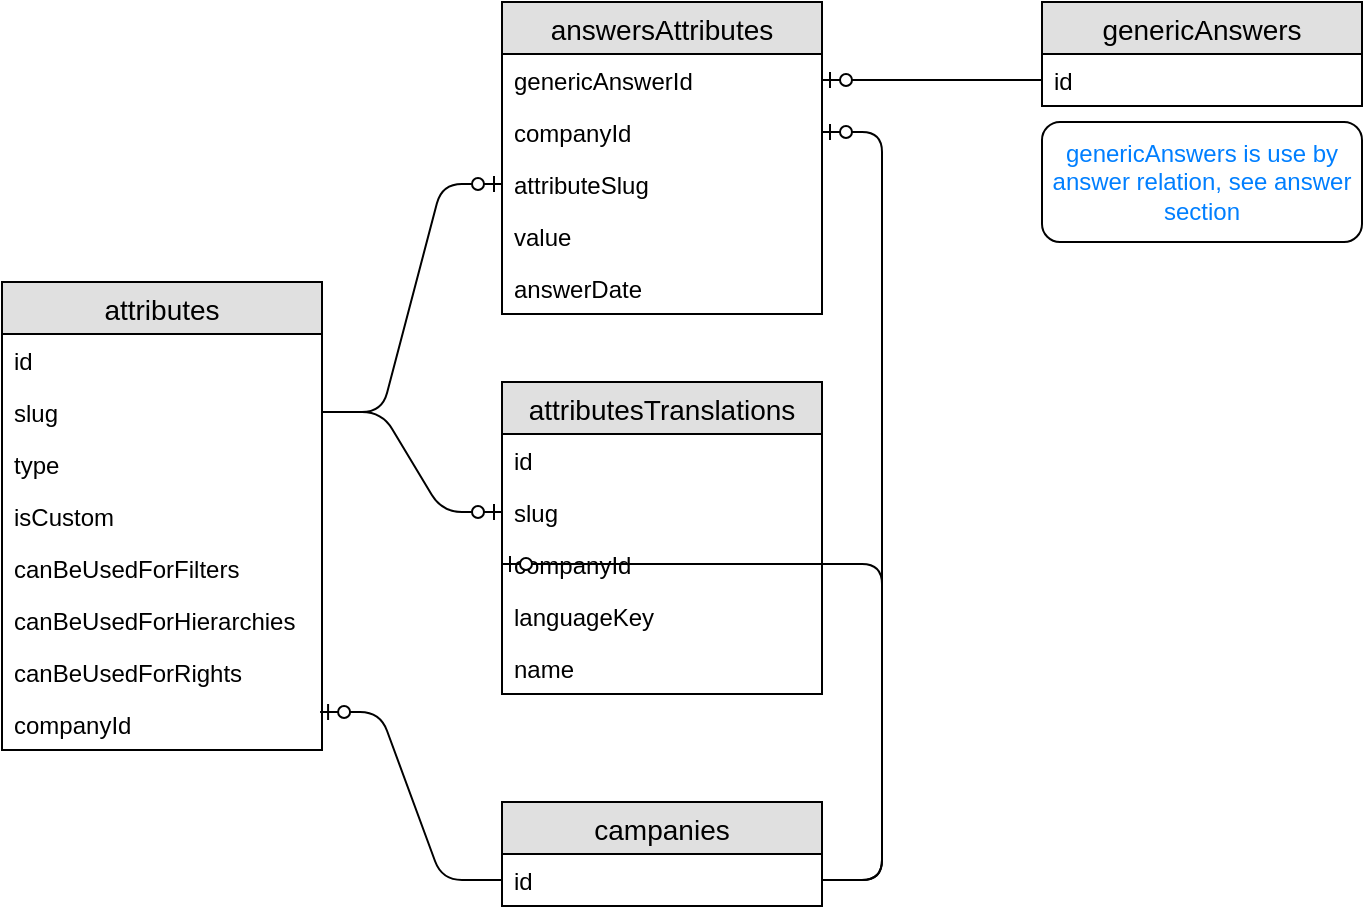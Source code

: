 <mxfile version="12.7.6" type="device"><diagram id="6DeK3TqhtVw7sFkvugF7" name="Page-1"><mxGraphModel dx="1186" dy="646" grid="1" gridSize="10" guides="1" tooltips="1" connect="1" arrows="1" fold="1" page="1" pageScale="1" pageWidth="827" pageHeight="1169" math="0" shadow="0"><root><mxCell id="0"/><mxCell id="1" parent="0"/><mxCell id="wM_t7FCxcBJlP4VYNhLk-6" value="attributes" style="swimlane;fontStyle=0;childLayout=stackLayout;horizontal=1;startSize=26;fillColor=#e0e0e0;horizontalStack=0;resizeParent=1;resizeParentMax=0;resizeLast=0;collapsible=1;marginBottom=0;swimlaneFillColor=#ffffff;align=center;fontSize=14;" vertex="1" parent="1"><mxGeometry x="100" y="170" width="160" height="234" as="geometry"/></mxCell><mxCell id="wM_t7FCxcBJlP4VYNhLk-56" value="id" style="text;strokeColor=none;fillColor=none;spacingLeft=4;spacingRight=4;overflow=hidden;rotatable=0;points=[[0,0.5],[1,0.5]];portConstraint=eastwest;fontSize=12;" vertex="1" parent="wM_t7FCxcBJlP4VYNhLk-6"><mxGeometry y="26" width="160" height="26" as="geometry"/></mxCell><mxCell id="wM_t7FCxcBJlP4VYNhLk-7" value="slug" style="text;strokeColor=none;fillColor=none;spacingLeft=4;spacingRight=4;overflow=hidden;rotatable=0;points=[[0,0.5],[1,0.5]];portConstraint=eastwest;fontSize=12;" vertex="1" parent="wM_t7FCxcBJlP4VYNhLk-6"><mxGeometry y="52" width="160" height="26" as="geometry"/></mxCell><mxCell id="wM_t7FCxcBJlP4VYNhLk-8" value="type" style="text;strokeColor=none;fillColor=none;spacingLeft=4;spacingRight=4;overflow=hidden;rotatable=0;points=[[0,0.5],[1,0.5]];portConstraint=eastwest;fontSize=12;" vertex="1" parent="wM_t7FCxcBJlP4VYNhLk-6"><mxGeometry y="78" width="160" height="26" as="geometry"/></mxCell><mxCell id="wM_t7FCxcBJlP4VYNhLk-39" value="isCustom" style="text;strokeColor=none;fillColor=none;spacingLeft=4;spacingRight=4;overflow=hidden;rotatable=0;points=[[0,0.5],[1,0.5]];portConstraint=eastwest;fontSize=12;" vertex="1" parent="wM_t7FCxcBJlP4VYNhLk-6"><mxGeometry y="104" width="160" height="26" as="geometry"/></mxCell><mxCell id="wM_t7FCxcBJlP4VYNhLk-9" value="canBeUsedForFilters" style="text;strokeColor=none;fillColor=none;spacingLeft=4;spacingRight=4;overflow=hidden;rotatable=0;points=[[0,0.5],[1,0.5]];portConstraint=eastwest;fontSize=12;" vertex="1" parent="wM_t7FCxcBJlP4VYNhLk-6"><mxGeometry y="130" width="160" height="26" as="geometry"/></mxCell><mxCell id="wM_t7FCxcBJlP4VYNhLk-40" value="canBeUsedForHierarchies" style="text;strokeColor=none;fillColor=none;spacingLeft=4;spacingRight=4;overflow=hidden;rotatable=0;points=[[0,0.5],[1,0.5]];portConstraint=eastwest;fontSize=12;" vertex="1" parent="wM_t7FCxcBJlP4VYNhLk-6"><mxGeometry y="156" width="160" height="26" as="geometry"/></mxCell><mxCell id="wM_t7FCxcBJlP4VYNhLk-41" value="canBeUsedForRights" style="text;strokeColor=none;fillColor=none;spacingLeft=4;spacingRight=4;overflow=hidden;rotatable=0;points=[[0,0.5],[1,0.5]];portConstraint=eastwest;fontSize=12;" vertex="1" parent="wM_t7FCxcBJlP4VYNhLk-6"><mxGeometry y="182" width="160" height="26" as="geometry"/></mxCell><mxCell id="wM_t7FCxcBJlP4VYNhLk-42" value="companyId" style="text;strokeColor=none;fillColor=none;spacingLeft=4;spacingRight=4;overflow=hidden;rotatable=0;points=[[0,0.5],[1,0.5]];portConstraint=eastwest;fontSize=12;" vertex="1" parent="wM_t7FCxcBJlP4VYNhLk-6"><mxGeometry y="208" width="160" height="26" as="geometry"/></mxCell><mxCell id="wM_t7FCxcBJlP4VYNhLk-32" value="" style="edgeStyle=entityRelationEdgeStyle;fontSize=12;html=1;endArrow=none;endFill=0;exitX=0.994;exitY=0.269;exitDx=0;exitDy=0;exitPerimeter=0;rounded=1;startArrow=ERzeroToOne;startFill=1;entryX=0;entryY=0.5;entryDx=0;entryDy=0;" edge="1" parent="1" source="wM_t7FCxcBJlP4VYNhLk-42" target="wM_t7FCxcBJlP4VYNhLk-59"><mxGeometry width="100" height="100" relative="1" as="geometry"><mxPoint x="230" y="570" as="sourcePoint"/><mxPoint x="490" y="120" as="targetPoint"/></mxGeometry></mxCell><mxCell id="wM_t7FCxcBJlP4VYNhLk-51" value="attributesTranslations" style="swimlane;fontStyle=0;childLayout=stackLayout;horizontal=1;startSize=26;fillColor=#e0e0e0;horizontalStack=0;resizeParent=1;resizeParentMax=0;resizeLast=0;collapsible=1;marginBottom=0;swimlaneFillColor=#ffffff;align=center;fontSize=14;" vertex="1" parent="1"><mxGeometry x="350" y="220" width="160" height="156" as="geometry"/></mxCell><mxCell id="wM_t7FCxcBJlP4VYNhLk-57" value="id" style="text;strokeColor=none;fillColor=none;spacingLeft=4;spacingRight=4;overflow=hidden;rotatable=0;points=[[0,0.5],[1,0.5]];portConstraint=eastwest;fontSize=12;" vertex="1" parent="wM_t7FCxcBJlP4VYNhLk-51"><mxGeometry y="26" width="160" height="26" as="geometry"/></mxCell><mxCell id="wM_t7FCxcBJlP4VYNhLk-52" value="slug" style="text;strokeColor=none;fillColor=none;spacingLeft=4;spacingRight=4;overflow=hidden;rotatable=0;points=[[0,0.5],[1,0.5]];portConstraint=eastwest;fontSize=12;" vertex="1" parent="wM_t7FCxcBJlP4VYNhLk-51"><mxGeometry y="52" width="160" height="26" as="geometry"/></mxCell><mxCell id="wM_t7FCxcBJlP4VYNhLk-53" value="companyId" style="text;strokeColor=none;fillColor=none;spacingLeft=4;spacingRight=4;overflow=hidden;rotatable=0;points=[[0,0.5],[1,0.5]];portConstraint=eastwest;fontSize=12;" vertex="1" parent="wM_t7FCxcBJlP4VYNhLk-51"><mxGeometry y="78" width="160" height="26" as="geometry"/></mxCell><mxCell id="wM_t7FCxcBJlP4VYNhLk-54" value="languageKey" style="text;strokeColor=none;fillColor=none;spacingLeft=4;spacingRight=4;overflow=hidden;rotatable=0;points=[[0,0.5],[1,0.5]];portConstraint=eastwest;fontSize=12;" vertex="1" parent="wM_t7FCxcBJlP4VYNhLk-51"><mxGeometry y="104" width="160" height="26" as="geometry"/></mxCell><mxCell id="wM_t7FCxcBJlP4VYNhLk-55" value="name" style="text;strokeColor=none;fillColor=none;spacingLeft=4;spacingRight=4;overflow=hidden;rotatable=0;points=[[0,0.5],[1,0.5]];portConstraint=eastwest;fontSize=12;" vertex="1" parent="wM_t7FCxcBJlP4VYNhLk-51"><mxGeometry y="130" width="160" height="26" as="geometry"/></mxCell><mxCell id="wM_t7FCxcBJlP4VYNhLk-58" value="campanies" style="swimlane;fontStyle=0;childLayout=stackLayout;horizontal=1;startSize=26;fillColor=#e0e0e0;horizontalStack=0;resizeParent=1;resizeParentMax=0;resizeLast=0;collapsible=1;marginBottom=0;swimlaneFillColor=#ffffff;align=center;fontSize=14;" vertex="1" parent="1"><mxGeometry x="350" y="430" width="160" height="52" as="geometry"/></mxCell><mxCell id="wM_t7FCxcBJlP4VYNhLk-59" value="id" style="text;strokeColor=none;fillColor=none;spacingLeft=4;spacingRight=4;overflow=hidden;rotatable=0;points=[[0,0.5],[1,0.5]];portConstraint=eastwest;fontSize=12;" vertex="1" parent="wM_t7FCxcBJlP4VYNhLk-58"><mxGeometry y="26" width="160" height="26" as="geometry"/></mxCell><mxCell id="wM_t7FCxcBJlP4VYNhLk-63" value="" style="edgeStyle=entityRelationEdgeStyle;fontSize=12;html=1;endArrow=ERzeroToOne;endFill=1;exitX=1;exitY=0.5;exitDx=0;exitDy=0;entryX=0;entryY=0.5;entryDx=0;entryDy=0;" edge="1" parent="1" source="wM_t7FCxcBJlP4VYNhLk-7" target="wM_t7FCxcBJlP4VYNhLk-52"><mxGeometry width="100" height="100" relative="1" as="geometry"><mxPoint x="630" y="410" as="sourcePoint"/><mxPoint x="760" y="207" as="targetPoint"/></mxGeometry></mxCell><mxCell id="wM_t7FCxcBJlP4VYNhLk-64" value="" style="edgeStyle=entityRelationEdgeStyle;fontSize=12;html=1;endArrow=ERzeroToOne;endFill=1;entryX=0;entryY=0.5;entryDx=0;entryDy=0;" edge="1" parent="1" source="wM_t7FCxcBJlP4VYNhLk-59" target="wM_t7FCxcBJlP4VYNhLk-53"><mxGeometry width="100" height="100" relative="1" as="geometry"><mxPoint x="270" y="245" as="sourcePoint"/><mxPoint x="610" y="245" as="targetPoint"/></mxGeometry></mxCell><mxCell id="wM_t7FCxcBJlP4VYNhLk-65" value="answersAttributes" style="swimlane;fontStyle=0;childLayout=stackLayout;horizontal=1;startSize=26;fillColor=#e0e0e0;horizontalStack=0;resizeParent=1;resizeParentMax=0;resizeLast=0;collapsible=1;marginBottom=0;swimlaneFillColor=#ffffff;align=center;fontSize=14;" vertex="1" parent="1"><mxGeometry x="350" y="30" width="160" height="156" as="geometry"/></mxCell><mxCell id="wM_t7FCxcBJlP4VYNhLk-66" value="genericAnswerId" style="text;strokeColor=none;fillColor=none;spacingLeft=4;spacingRight=4;overflow=hidden;rotatable=0;points=[[0,0.5],[1,0.5]];portConstraint=eastwest;fontSize=12;" vertex="1" parent="wM_t7FCxcBJlP4VYNhLk-65"><mxGeometry y="26" width="160" height="26" as="geometry"/></mxCell><mxCell id="wM_t7FCxcBJlP4VYNhLk-67" value="companyId" style="text;strokeColor=none;fillColor=none;spacingLeft=4;spacingRight=4;overflow=hidden;rotatable=0;points=[[0,0.5],[1,0.5]];portConstraint=eastwest;fontSize=12;" vertex="1" parent="wM_t7FCxcBJlP4VYNhLk-65"><mxGeometry y="52" width="160" height="26" as="geometry"/></mxCell><mxCell id="wM_t7FCxcBJlP4VYNhLk-68" value="attributeSlug" style="text;strokeColor=none;fillColor=none;spacingLeft=4;spacingRight=4;overflow=hidden;rotatable=0;points=[[0,0.5],[1,0.5]];portConstraint=eastwest;fontSize=12;" vertex="1" parent="wM_t7FCxcBJlP4VYNhLk-65"><mxGeometry y="78" width="160" height="26" as="geometry"/></mxCell><mxCell id="wM_t7FCxcBJlP4VYNhLk-69" value="value" style="text;strokeColor=none;fillColor=none;spacingLeft=4;spacingRight=4;overflow=hidden;rotatable=0;points=[[0,0.5],[1,0.5]];portConstraint=eastwest;fontSize=12;" vertex="1" parent="wM_t7FCxcBJlP4VYNhLk-65"><mxGeometry y="104" width="160" height="26" as="geometry"/></mxCell><mxCell id="wM_t7FCxcBJlP4VYNhLk-70" value="answerDate" style="text;strokeColor=none;fillColor=none;spacingLeft=4;spacingRight=4;overflow=hidden;rotatable=0;points=[[0,0.5],[1,0.5]];portConstraint=eastwest;fontSize=12;" vertex="1" parent="wM_t7FCxcBJlP4VYNhLk-65"><mxGeometry y="130" width="160" height="26" as="geometry"/></mxCell><mxCell id="wM_t7FCxcBJlP4VYNhLk-71" value="" style="edgeStyle=entityRelationEdgeStyle;fontSize=12;html=1;endArrow=ERzeroToOne;endFill=1;entryX=0;entryY=0.5;entryDx=0;entryDy=0;" edge="1" parent="1" source="wM_t7FCxcBJlP4VYNhLk-7" target="wM_t7FCxcBJlP4VYNhLk-68"><mxGeometry width="100" height="100" relative="1" as="geometry"><mxPoint x="260" y="230" as="sourcePoint"/><mxPoint x="610" y="245" as="targetPoint"/></mxGeometry></mxCell><mxCell id="wM_t7FCxcBJlP4VYNhLk-73" value="" style="edgeStyle=entityRelationEdgeStyle;fontSize=12;html=1;endArrow=ERzeroToOne;endFill=1;" edge="1" parent="1" source="wM_t7FCxcBJlP4VYNhLk-59" target="wM_t7FCxcBJlP4VYNhLk-67"><mxGeometry width="100" height="100" relative="1" as="geometry"><mxPoint x="520" y="479" as="sourcePoint"/><mxPoint x="360" y="321" as="targetPoint"/></mxGeometry></mxCell><mxCell id="wM_t7FCxcBJlP4VYNhLk-74" value="genericAnswers" style="swimlane;fontStyle=0;childLayout=stackLayout;horizontal=1;startSize=26;fillColor=#e0e0e0;horizontalStack=0;resizeParent=1;resizeParentMax=0;resizeLast=0;collapsible=1;marginBottom=0;swimlaneFillColor=#ffffff;align=center;fontSize=14;" vertex="1" parent="1"><mxGeometry x="620" y="30" width="160" height="52" as="geometry"/></mxCell><mxCell id="wM_t7FCxcBJlP4VYNhLk-75" value="id" style="text;strokeColor=none;fillColor=none;spacingLeft=4;spacingRight=4;overflow=hidden;rotatable=0;points=[[0,0.5],[1,0.5]];portConstraint=eastwest;fontSize=12;" vertex="1" parent="wM_t7FCxcBJlP4VYNhLk-74"><mxGeometry y="26" width="160" height="26" as="geometry"/></mxCell><mxCell id="wM_t7FCxcBJlP4VYNhLk-78" value="" style="edgeStyle=entityRelationEdgeStyle;fontSize=12;html=1;endArrow=ERzeroToOne;endFill=1;" edge="1" parent="1" source="wM_t7FCxcBJlP4VYNhLk-75" target="wM_t7FCxcBJlP4VYNhLk-66"><mxGeometry width="100" height="100" relative="1" as="geometry"><mxPoint x="270" y="245" as="sourcePoint"/><mxPoint x="360" y="131" as="targetPoint"/></mxGeometry></mxCell><mxCell id="wM_t7FCxcBJlP4VYNhLk-79" value="&lt;font color=&quot;#007fff&quot;&gt;genericAnswers is use by answer relation, see answer section&lt;/font&gt;" style="rounded=1;whiteSpace=wrap;html=1;" vertex="1" parent="1"><mxGeometry x="620" y="90" width="160" height="60" as="geometry"/></mxCell></root></mxGraphModel></diagram></mxfile>